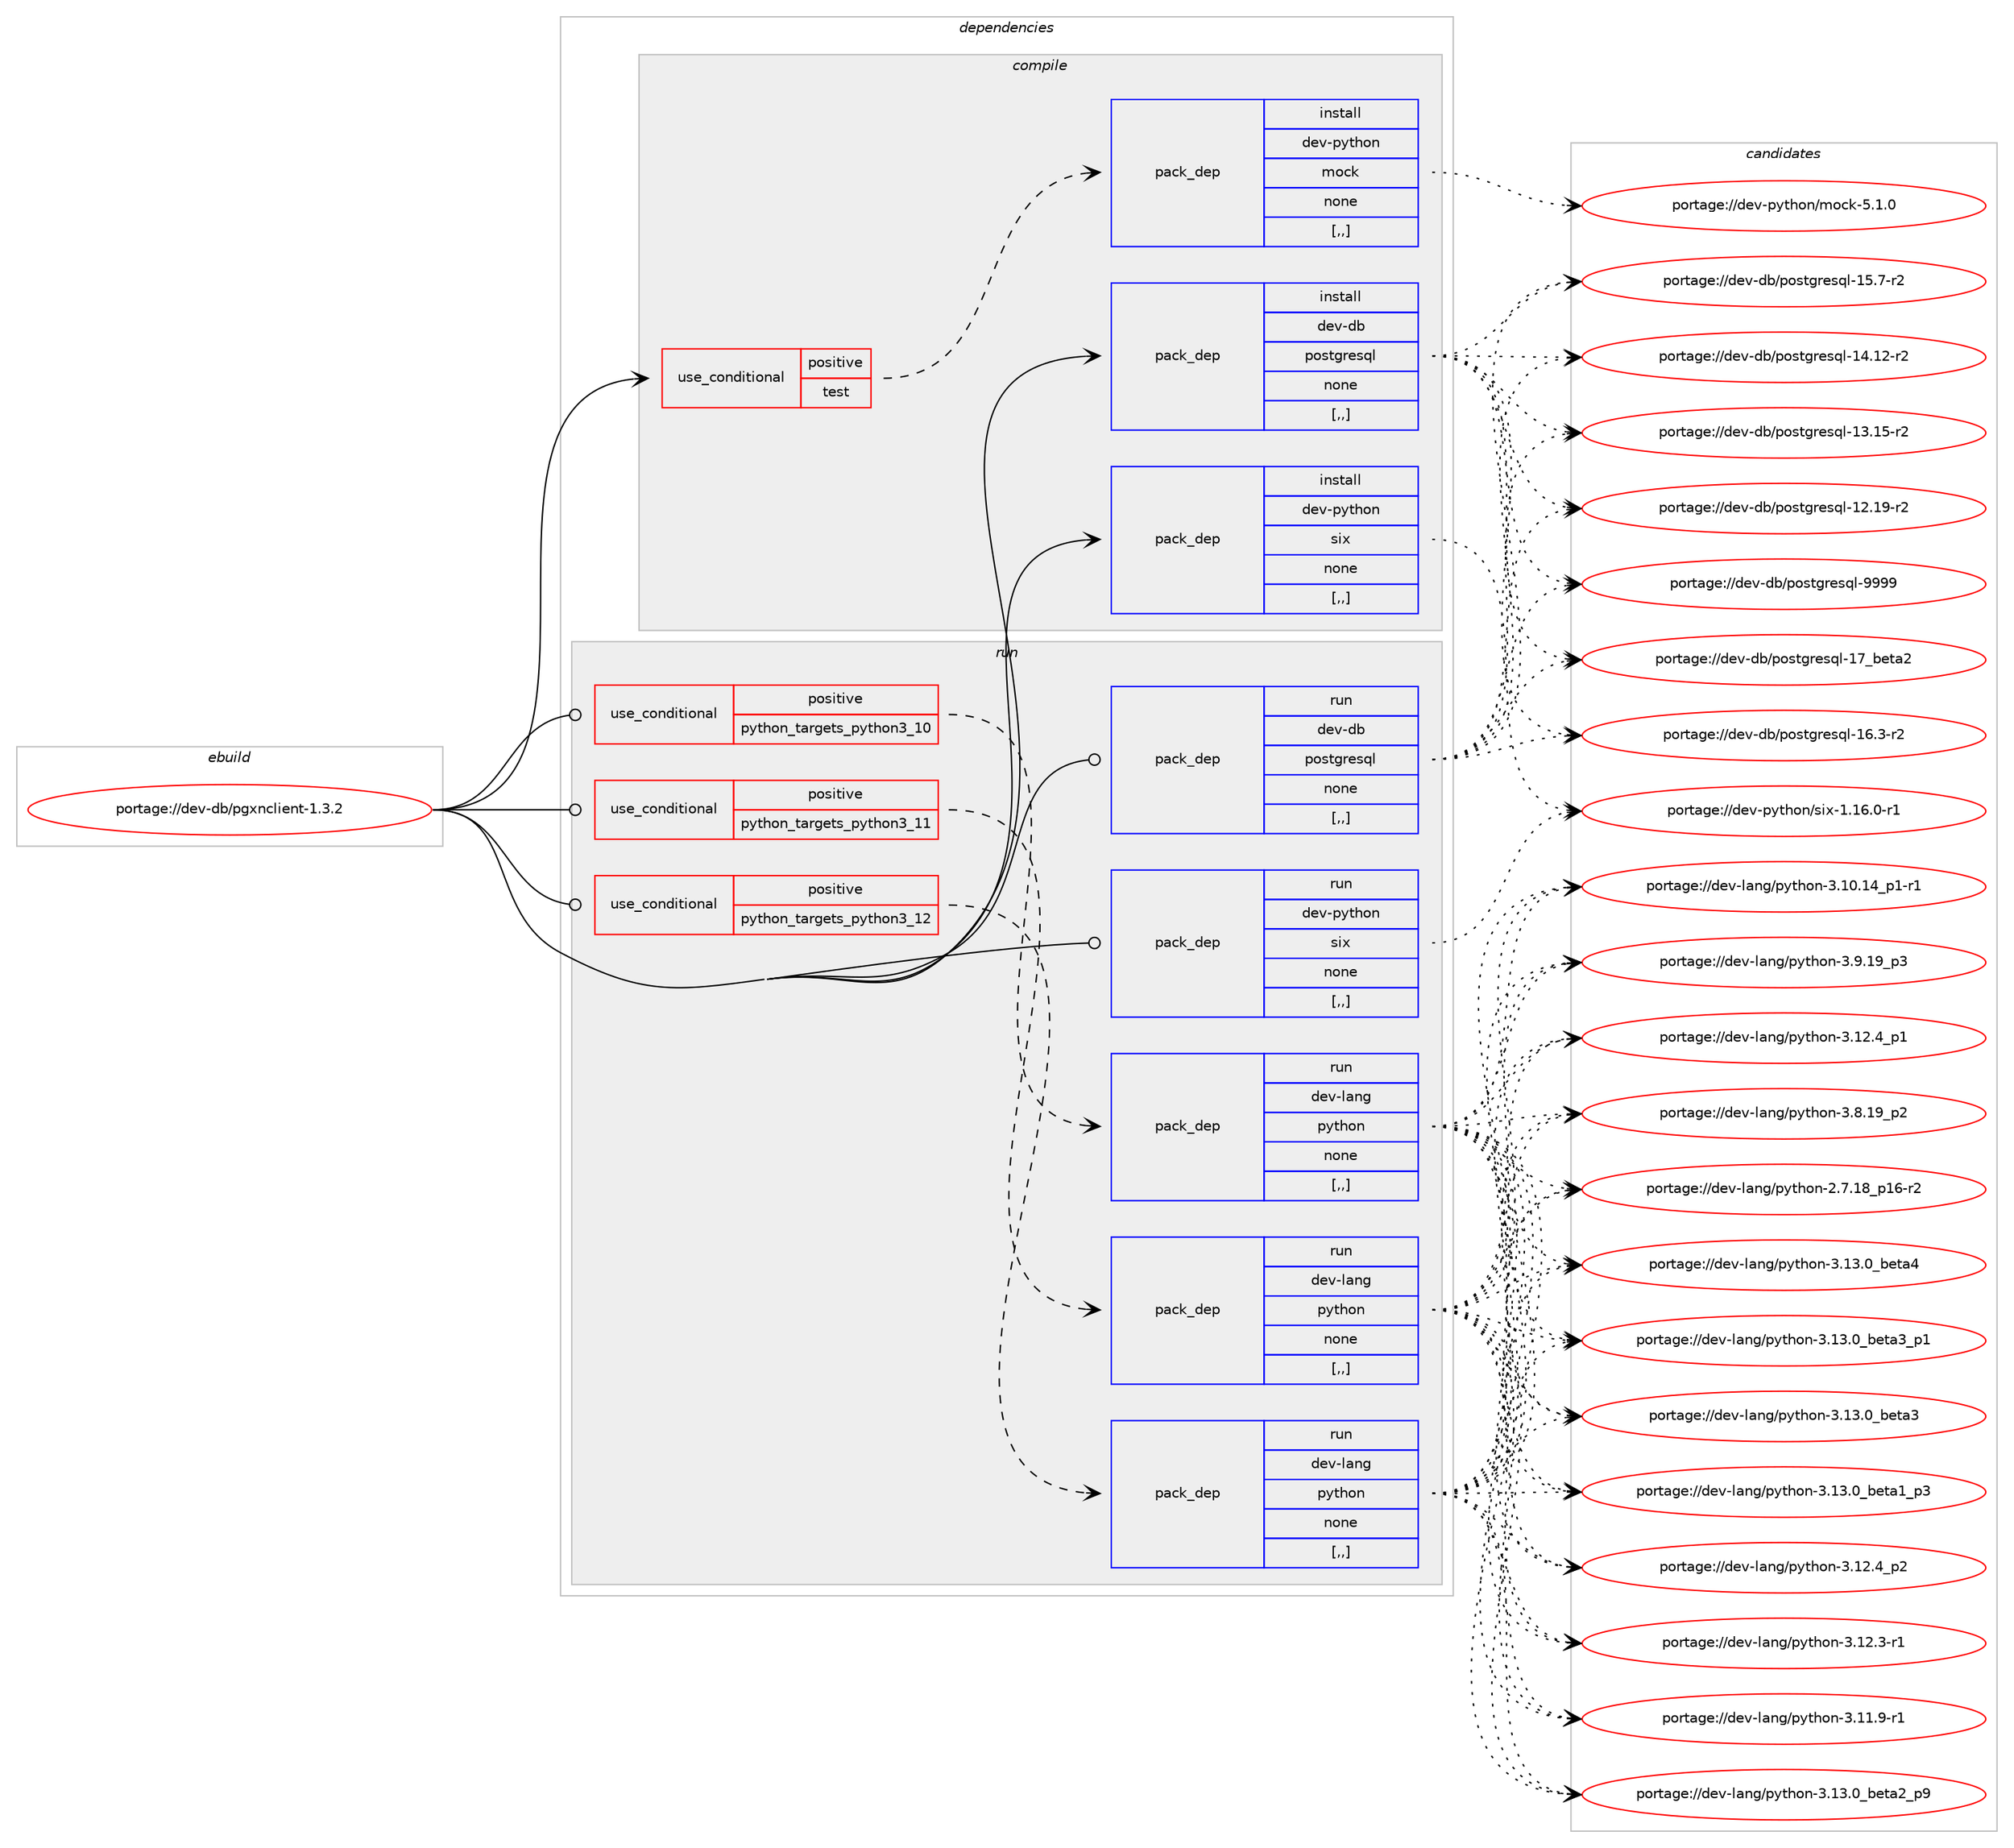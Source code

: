 digraph prolog {

# *************
# Graph options
# *************

newrank=true;
concentrate=true;
compound=true;
graph [rankdir=LR,fontname=Helvetica,fontsize=10,ranksep=1.5];#, ranksep=2.5, nodesep=0.2];
edge  [arrowhead=vee];
node  [fontname=Helvetica,fontsize=10];

# **********
# The ebuild
# **********

subgraph cluster_leftcol {
color=gray;
label=<<i>ebuild</i>>;
id [label="portage://dev-db/pgxnclient-1.3.2", color=red, width=4, href="../dev-db/pgxnclient-1.3.2.svg"];
}

# ****************
# The dependencies
# ****************

subgraph cluster_midcol {
color=gray;
label=<<i>dependencies</i>>;
subgraph cluster_compile {
fillcolor="#eeeeee";
style=filled;
label=<<i>compile</i>>;
subgraph cond18228 {
dependency69799 [label=<<TABLE BORDER="0" CELLBORDER="1" CELLSPACING="0" CELLPADDING="4"><TR><TD ROWSPAN="3" CELLPADDING="10">use_conditional</TD></TR><TR><TD>positive</TD></TR><TR><TD>test</TD></TR></TABLE>>, shape=none, color=red];
subgraph pack50623 {
dependency69800 [label=<<TABLE BORDER="0" CELLBORDER="1" CELLSPACING="0" CELLPADDING="4" WIDTH="220"><TR><TD ROWSPAN="6" CELLPADDING="30">pack_dep</TD></TR><TR><TD WIDTH="110">install</TD></TR><TR><TD>dev-python</TD></TR><TR><TD>mock</TD></TR><TR><TD>none</TD></TR><TR><TD>[,,]</TD></TR></TABLE>>, shape=none, color=blue];
}
dependency69799:e -> dependency69800:w [weight=20,style="dashed",arrowhead="vee"];
}
id:e -> dependency69799:w [weight=20,style="solid",arrowhead="vee"];
subgraph pack50624 {
dependency69801 [label=<<TABLE BORDER="0" CELLBORDER="1" CELLSPACING="0" CELLPADDING="4" WIDTH="220"><TR><TD ROWSPAN="6" CELLPADDING="30">pack_dep</TD></TR><TR><TD WIDTH="110">install</TD></TR><TR><TD>dev-db</TD></TR><TR><TD>postgresql</TD></TR><TR><TD>none</TD></TR><TR><TD>[,,]</TD></TR></TABLE>>, shape=none, color=blue];
}
id:e -> dependency69801:w [weight=20,style="solid",arrowhead="vee"];
subgraph pack50625 {
dependency69802 [label=<<TABLE BORDER="0" CELLBORDER="1" CELLSPACING="0" CELLPADDING="4" WIDTH="220"><TR><TD ROWSPAN="6" CELLPADDING="30">pack_dep</TD></TR><TR><TD WIDTH="110">install</TD></TR><TR><TD>dev-python</TD></TR><TR><TD>six</TD></TR><TR><TD>none</TD></TR><TR><TD>[,,]</TD></TR></TABLE>>, shape=none, color=blue];
}
id:e -> dependency69802:w [weight=20,style="solid",arrowhead="vee"];
}
subgraph cluster_compileandrun {
fillcolor="#eeeeee";
style=filled;
label=<<i>compile and run</i>>;
}
subgraph cluster_run {
fillcolor="#eeeeee";
style=filled;
label=<<i>run</i>>;
subgraph cond18229 {
dependency69803 [label=<<TABLE BORDER="0" CELLBORDER="1" CELLSPACING="0" CELLPADDING="4"><TR><TD ROWSPAN="3" CELLPADDING="10">use_conditional</TD></TR><TR><TD>positive</TD></TR><TR><TD>python_targets_python3_10</TD></TR></TABLE>>, shape=none, color=red];
subgraph pack50626 {
dependency69804 [label=<<TABLE BORDER="0" CELLBORDER="1" CELLSPACING="0" CELLPADDING="4" WIDTH="220"><TR><TD ROWSPAN="6" CELLPADDING="30">pack_dep</TD></TR><TR><TD WIDTH="110">run</TD></TR><TR><TD>dev-lang</TD></TR><TR><TD>python</TD></TR><TR><TD>none</TD></TR><TR><TD>[,,]</TD></TR></TABLE>>, shape=none, color=blue];
}
dependency69803:e -> dependency69804:w [weight=20,style="dashed",arrowhead="vee"];
}
id:e -> dependency69803:w [weight=20,style="solid",arrowhead="odot"];
subgraph cond18230 {
dependency69805 [label=<<TABLE BORDER="0" CELLBORDER="1" CELLSPACING="0" CELLPADDING="4"><TR><TD ROWSPAN="3" CELLPADDING="10">use_conditional</TD></TR><TR><TD>positive</TD></TR><TR><TD>python_targets_python3_11</TD></TR></TABLE>>, shape=none, color=red];
subgraph pack50627 {
dependency69806 [label=<<TABLE BORDER="0" CELLBORDER="1" CELLSPACING="0" CELLPADDING="4" WIDTH="220"><TR><TD ROWSPAN="6" CELLPADDING="30">pack_dep</TD></TR><TR><TD WIDTH="110">run</TD></TR><TR><TD>dev-lang</TD></TR><TR><TD>python</TD></TR><TR><TD>none</TD></TR><TR><TD>[,,]</TD></TR></TABLE>>, shape=none, color=blue];
}
dependency69805:e -> dependency69806:w [weight=20,style="dashed",arrowhead="vee"];
}
id:e -> dependency69805:w [weight=20,style="solid",arrowhead="odot"];
subgraph cond18231 {
dependency69807 [label=<<TABLE BORDER="0" CELLBORDER="1" CELLSPACING="0" CELLPADDING="4"><TR><TD ROWSPAN="3" CELLPADDING="10">use_conditional</TD></TR><TR><TD>positive</TD></TR><TR><TD>python_targets_python3_12</TD></TR></TABLE>>, shape=none, color=red];
subgraph pack50628 {
dependency69808 [label=<<TABLE BORDER="0" CELLBORDER="1" CELLSPACING="0" CELLPADDING="4" WIDTH="220"><TR><TD ROWSPAN="6" CELLPADDING="30">pack_dep</TD></TR><TR><TD WIDTH="110">run</TD></TR><TR><TD>dev-lang</TD></TR><TR><TD>python</TD></TR><TR><TD>none</TD></TR><TR><TD>[,,]</TD></TR></TABLE>>, shape=none, color=blue];
}
dependency69807:e -> dependency69808:w [weight=20,style="dashed",arrowhead="vee"];
}
id:e -> dependency69807:w [weight=20,style="solid",arrowhead="odot"];
subgraph pack50629 {
dependency69809 [label=<<TABLE BORDER="0" CELLBORDER="1" CELLSPACING="0" CELLPADDING="4" WIDTH="220"><TR><TD ROWSPAN="6" CELLPADDING="30">pack_dep</TD></TR><TR><TD WIDTH="110">run</TD></TR><TR><TD>dev-db</TD></TR><TR><TD>postgresql</TD></TR><TR><TD>none</TD></TR><TR><TD>[,,]</TD></TR></TABLE>>, shape=none, color=blue];
}
id:e -> dependency69809:w [weight=20,style="solid",arrowhead="odot"];
subgraph pack50630 {
dependency69810 [label=<<TABLE BORDER="0" CELLBORDER="1" CELLSPACING="0" CELLPADDING="4" WIDTH="220"><TR><TD ROWSPAN="6" CELLPADDING="30">pack_dep</TD></TR><TR><TD WIDTH="110">run</TD></TR><TR><TD>dev-python</TD></TR><TR><TD>six</TD></TR><TR><TD>none</TD></TR><TR><TD>[,,]</TD></TR></TABLE>>, shape=none, color=blue];
}
id:e -> dependency69810:w [weight=20,style="solid",arrowhead="odot"];
}
}

# **************
# The candidates
# **************

subgraph cluster_choices {
rank=same;
color=gray;
label=<<i>candidates</i>>;

subgraph choice50623 {
color=black;
nodesep=1;
choice100101118451121211161041111104710911199107455346494648 [label="portage://dev-python/mock-5.1.0", color=red, width=4,href="../dev-python/mock-5.1.0.svg"];
dependency69800:e -> choice100101118451121211161041111104710911199107455346494648:w [style=dotted,weight="100"];
}
subgraph choice50624 {
color=black;
nodesep=1;
choice1001011184510098471121111151161031141011151131084557575757 [label="portage://dev-db/postgresql-9999", color=red, width=4,href="../dev-db/postgresql-9999.svg"];
choice10010111845100984711211111511610311410111511310845495595981011169750 [label="portage://dev-db/postgresql-17_beta2", color=red, width=4,href="../dev-db/postgresql-17_beta2.svg"];
choice10010111845100984711211111511610311410111511310845495446514511450 [label="portage://dev-db/postgresql-16.3-r2", color=red, width=4,href="../dev-db/postgresql-16.3-r2.svg"];
choice10010111845100984711211111511610311410111511310845495346554511450 [label="portage://dev-db/postgresql-15.7-r2", color=red, width=4,href="../dev-db/postgresql-15.7-r2.svg"];
choice1001011184510098471121111151161031141011151131084549524649504511450 [label="portage://dev-db/postgresql-14.12-r2", color=red, width=4,href="../dev-db/postgresql-14.12-r2.svg"];
choice1001011184510098471121111151161031141011151131084549514649534511450 [label="portage://dev-db/postgresql-13.15-r2", color=red, width=4,href="../dev-db/postgresql-13.15-r2.svg"];
choice1001011184510098471121111151161031141011151131084549504649574511450 [label="portage://dev-db/postgresql-12.19-r2", color=red, width=4,href="../dev-db/postgresql-12.19-r2.svg"];
dependency69801:e -> choice1001011184510098471121111151161031141011151131084557575757:w [style=dotted,weight="100"];
dependency69801:e -> choice10010111845100984711211111511610311410111511310845495595981011169750:w [style=dotted,weight="100"];
dependency69801:e -> choice10010111845100984711211111511610311410111511310845495446514511450:w [style=dotted,weight="100"];
dependency69801:e -> choice10010111845100984711211111511610311410111511310845495346554511450:w [style=dotted,weight="100"];
dependency69801:e -> choice1001011184510098471121111151161031141011151131084549524649504511450:w [style=dotted,weight="100"];
dependency69801:e -> choice1001011184510098471121111151161031141011151131084549514649534511450:w [style=dotted,weight="100"];
dependency69801:e -> choice1001011184510098471121111151161031141011151131084549504649574511450:w [style=dotted,weight="100"];
}
subgraph choice50625 {
color=black;
nodesep=1;
choice1001011184511212111610411111047115105120454946495446484511449 [label="portage://dev-python/six-1.16.0-r1", color=red, width=4,href="../dev-python/six-1.16.0-r1.svg"];
dependency69802:e -> choice1001011184511212111610411111047115105120454946495446484511449:w [style=dotted,weight="100"];
}
subgraph choice50626 {
color=black;
nodesep=1;
choice1001011184510897110103471121211161041111104551464951464895981011169752 [label="portage://dev-lang/python-3.13.0_beta4", color=red, width=4,href="../dev-lang/python-3.13.0_beta4.svg"];
choice10010111845108971101034711212111610411111045514649514648959810111697519511249 [label="portage://dev-lang/python-3.13.0_beta3_p1", color=red, width=4,href="../dev-lang/python-3.13.0_beta3_p1.svg"];
choice1001011184510897110103471121211161041111104551464951464895981011169751 [label="portage://dev-lang/python-3.13.0_beta3", color=red, width=4,href="../dev-lang/python-3.13.0_beta3.svg"];
choice10010111845108971101034711212111610411111045514649514648959810111697509511257 [label="portage://dev-lang/python-3.13.0_beta2_p9", color=red, width=4,href="../dev-lang/python-3.13.0_beta2_p9.svg"];
choice10010111845108971101034711212111610411111045514649514648959810111697499511251 [label="portage://dev-lang/python-3.13.0_beta1_p3", color=red, width=4,href="../dev-lang/python-3.13.0_beta1_p3.svg"];
choice100101118451089711010347112121116104111110455146495046529511250 [label="portage://dev-lang/python-3.12.4_p2", color=red, width=4,href="../dev-lang/python-3.12.4_p2.svg"];
choice100101118451089711010347112121116104111110455146495046529511249 [label="portage://dev-lang/python-3.12.4_p1", color=red, width=4,href="../dev-lang/python-3.12.4_p1.svg"];
choice100101118451089711010347112121116104111110455146495046514511449 [label="portage://dev-lang/python-3.12.3-r1", color=red, width=4,href="../dev-lang/python-3.12.3-r1.svg"];
choice100101118451089711010347112121116104111110455146494946574511449 [label="portage://dev-lang/python-3.11.9-r1", color=red, width=4,href="../dev-lang/python-3.11.9-r1.svg"];
choice100101118451089711010347112121116104111110455146494846495295112494511449 [label="portage://dev-lang/python-3.10.14_p1-r1", color=red, width=4,href="../dev-lang/python-3.10.14_p1-r1.svg"];
choice100101118451089711010347112121116104111110455146574649579511251 [label="portage://dev-lang/python-3.9.19_p3", color=red, width=4,href="../dev-lang/python-3.9.19_p3.svg"];
choice100101118451089711010347112121116104111110455146564649579511250 [label="portage://dev-lang/python-3.8.19_p2", color=red, width=4,href="../dev-lang/python-3.8.19_p2.svg"];
choice100101118451089711010347112121116104111110455046554649569511249544511450 [label="portage://dev-lang/python-2.7.18_p16-r2", color=red, width=4,href="../dev-lang/python-2.7.18_p16-r2.svg"];
dependency69804:e -> choice1001011184510897110103471121211161041111104551464951464895981011169752:w [style=dotted,weight="100"];
dependency69804:e -> choice10010111845108971101034711212111610411111045514649514648959810111697519511249:w [style=dotted,weight="100"];
dependency69804:e -> choice1001011184510897110103471121211161041111104551464951464895981011169751:w [style=dotted,weight="100"];
dependency69804:e -> choice10010111845108971101034711212111610411111045514649514648959810111697509511257:w [style=dotted,weight="100"];
dependency69804:e -> choice10010111845108971101034711212111610411111045514649514648959810111697499511251:w [style=dotted,weight="100"];
dependency69804:e -> choice100101118451089711010347112121116104111110455146495046529511250:w [style=dotted,weight="100"];
dependency69804:e -> choice100101118451089711010347112121116104111110455146495046529511249:w [style=dotted,weight="100"];
dependency69804:e -> choice100101118451089711010347112121116104111110455146495046514511449:w [style=dotted,weight="100"];
dependency69804:e -> choice100101118451089711010347112121116104111110455146494946574511449:w [style=dotted,weight="100"];
dependency69804:e -> choice100101118451089711010347112121116104111110455146494846495295112494511449:w [style=dotted,weight="100"];
dependency69804:e -> choice100101118451089711010347112121116104111110455146574649579511251:w [style=dotted,weight="100"];
dependency69804:e -> choice100101118451089711010347112121116104111110455146564649579511250:w [style=dotted,weight="100"];
dependency69804:e -> choice100101118451089711010347112121116104111110455046554649569511249544511450:w [style=dotted,weight="100"];
}
subgraph choice50627 {
color=black;
nodesep=1;
choice1001011184510897110103471121211161041111104551464951464895981011169752 [label="portage://dev-lang/python-3.13.0_beta4", color=red, width=4,href="../dev-lang/python-3.13.0_beta4.svg"];
choice10010111845108971101034711212111610411111045514649514648959810111697519511249 [label="portage://dev-lang/python-3.13.0_beta3_p1", color=red, width=4,href="../dev-lang/python-3.13.0_beta3_p1.svg"];
choice1001011184510897110103471121211161041111104551464951464895981011169751 [label="portage://dev-lang/python-3.13.0_beta3", color=red, width=4,href="../dev-lang/python-3.13.0_beta3.svg"];
choice10010111845108971101034711212111610411111045514649514648959810111697509511257 [label="portage://dev-lang/python-3.13.0_beta2_p9", color=red, width=4,href="../dev-lang/python-3.13.0_beta2_p9.svg"];
choice10010111845108971101034711212111610411111045514649514648959810111697499511251 [label="portage://dev-lang/python-3.13.0_beta1_p3", color=red, width=4,href="../dev-lang/python-3.13.0_beta1_p3.svg"];
choice100101118451089711010347112121116104111110455146495046529511250 [label="portage://dev-lang/python-3.12.4_p2", color=red, width=4,href="../dev-lang/python-3.12.4_p2.svg"];
choice100101118451089711010347112121116104111110455146495046529511249 [label="portage://dev-lang/python-3.12.4_p1", color=red, width=4,href="../dev-lang/python-3.12.4_p1.svg"];
choice100101118451089711010347112121116104111110455146495046514511449 [label="portage://dev-lang/python-3.12.3-r1", color=red, width=4,href="../dev-lang/python-3.12.3-r1.svg"];
choice100101118451089711010347112121116104111110455146494946574511449 [label="portage://dev-lang/python-3.11.9-r1", color=red, width=4,href="../dev-lang/python-3.11.9-r1.svg"];
choice100101118451089711010347112121116104111110455146494846495295112494511449 [label="portage://dev-lang/python-3.10.14_p1-r1", color=red, width=4,href="../dev-lang/python-3.10.14_p1-r1.svg"];
choice100101118451089711010347112121116104111110455146574649579511251 [label="portage://dev-lang/python-3.9.19_p3", color=red, width=4,href="../dev-lang/python-3.9.19_p3.svg"];
choice100101118451089711010347112121116104111110455146564649579511250 [label="portage://dev-lang/python-3.8.19_p2", color=red, width=4,href="../dev-lang/python-3.8.19_p2.svg"];
choice100101118451089711010347112121116104111110455046554649569511249544511450 [label="portage://dev-lang/python-2.7.18_p16-r2", color=red, width=4,href="../dev-lang/python-2.7.18_p16-r2.svg"];
dependency69806:e -> choice1001011184510897110103471121211161041111104551464951464895981011169752:w [style=dotted,weight="100"];
dependency69806:e -> choice10010111845108971101034711212111610411111045514649514648959810111697519511249:w [style=dotted,weight="100"];
dependency69806:e -> choice1001011184510897110103471121211161041111104551464951464895981011169751:w [style=dotted,weight="100"];
dependency69806:e -> choice10010111845108971101034711212111610411111045514649514648959810111697509511257:w [style=dotted,weight="100"];
dependency69806:e -> choice10010111845108971101034711212111610411111045514649514648959810111697499511251:w [style=dotted,weight="100"];
dependency69806:e -> choice100101118451089711010347112121116104111110455146495046529511250:w [style=dotted,weight="100"];
dependency69806:e -> choice100101118451089711010347112121116104111110455146495046529511249:w [style=dotted,weight="100"];
dependency69806:e -> choice100101118451089711010347112121116104111110455146495046514511449:w [style=dotted,weight="100"];
dependency69806:e -> choice100101118451089711010347112121116104111110455146494946574511449:w [style=dotted,weight="100"];
dependency69806:e -> choice100101118451089711010347112121116104111110455146494846495295112494511449:w [style=dotted,weight="100"];
dependency69806:e -> choice100101118451089711010347112121116104111110455146574649579511251:w [style=dotted,weight="100"];
dependency69806:e -> choice100101118451089711010347112121116104111110455146564649579511250:w [style=dotted,weight="100"];
dependency69806:e -> choice100101118451089711010347112121116104111110455046554649569511249544511450:w [style=dotted,weight="100"];
}
subgraph choice50628 {
color=black;
nodesep=1;
choice1001011184510897110103471121211161041111104551464951464895981011169752 [label="portage://dev-lang/python-3.13.0_beta4", color=red, width=4,href="../dev-lang/python-3.13.0_beta4.svg"];
choice10010111845108971101034711212111610411111045514649514648959810111697519511249 [label="portage://dev-lang/python-3.13.0_beta3_p1", color=red, width=4,href="../dev-lang/python-3.13.0_beta3_p1.svg"];
choice1001011184510897110103471121211161041111104551464951464895981011169751 [label="portage://dev-lang/python-3.13.0_beta3", color=red, width=4,href="../dev-lang/python-3.13.0_beta3.svg"];
choice10010111845108971101034711212111610411111045514649514648959810111697509511257 [label="portage://dev-lang/python-3.13.0_beta2_p9", color=red, width=4,href="../dev-lang/python-3.13.0_beta2_p9.svg"];
choice10010111845108971101034711212111610411111045514649514648959810111697499511251 [label="portage://dev-lang/python-3.13.0_beta1_p3", color=red, width=4,href="../dev-lang/python-3.13.0_beta1_p3.svg"];
choice100101118451089711010347112121116104111110455146495046529511250 [label="portage://dev-lang/python-3.12.4_p2", color=red, width=4,href="../dev-lang/python-3.12.4_p2.svg"];
choice100101118451089711010347112121116104111110455146495046529511249 [label="portage://dev-lang/python-3.12.4_p1", color=red, width=4,href="../dev-lang/python-3.12.4_p1.svg"];
choice100101118451089711010347112121116104111110455146495046514511449 [label="portage://dev-lang/python-3.12.3-r1", color=red, width=4,href="../dev-lang/python-3.12.3-r1.svg"];
choice100101118451089711010347112121116104111110455146494946574511449 [label="portage://dev-lang/python-3.11.9-r1", color=red, width=4,href="../dev-lang/python-3.11.9-r1.svg"];
choice100101118451089711010347112121116104111110455146494846495295112494511449 [label="portage://dev-lang/python-3.10.14_p1-r1", color=red, width=4,href="../dev-lang/python-3.10.14_p1-r1.svg"];
choice100101118451089711010347112121116104111110455146574649579511251 [label="portage://dev-lang/python-3.9.19_p3", color=red, width=4,href="../dev-lang/python-3.9.19_p3.svg"];
choice100101118451089711010347112121116104111110455146564649579511250 [label="portage://dev-lang/python-3.8.19_p2", color=red, width=4,href="../dev-lang/python-3.8.19_p2.svg"];
choice100101118451089711010347112121116104111110455046554649569511249544511450 [label="portage://dev-lang/python-2.7.18_p16-r2", color=red, width=4,href="../dev-lang/python-2.7.18_p16-r2.svg"];
dependency69808:e -> choice1001011184510897110103471121211161041111104551464951464895981011169752:w [style=dotted,weight="100"];
dependency69808:e -> choice10010111845108971101034711212111610411111045514649514648959810111697519511249:w [style=dotted,weight="100"];
dependency69808:e -> choice1001011184510897110103471121211161041111104551464951464895981011169751:w [style=dotted,weight="100"];
dependency69808:e -> choice10010111845108971101034711212111610411111045514649514648959810111697509511257:w [style=dotted,weight="100"];
dependency69808:e -> choice10010111845108971101034711212111610411111045514649514648959810111697499511251:w [style=dotted,weight="100"];
dependency69808:e -> choice100101118451089711010347112121116104111110455146495046529511250:w [style=dotted,weight="100"];
dependency69808:e -> choice100101118451089711010347112121116104111110455146495046529511249:w [style=dotted,weight="100"];
dependency69808:e -> choice100101118451089711010347112121116104111110455146495046514511449:w [style=dotted,weight="100"];
dependency69808:e -> choice100101118451089711010347112121116104111110455146494946574511449:w [style=dotted,weight="100"];
dependency69808:e -> choice100101118451089711010347112121116104111110455146494846495295112494511449:w [style=dotted,weight="100"];
dependency69808:e -> choice100101118451089711010347112121116104111110455146574649579511251:w [style=dotted,weight="100"];
dependency69808:e -> choice100101118451089711010347112121116104111110455146564649579511250:w [style=dotted,weight="100"];
dependency69808:e -> choice100101118451089711010347112121116104111110455046554649569511249544511450:w [style=dotted,weight="100"];
}
subgraph choice50629 {
color=black;
nodesep=1;
choice1001011184510098471121111151161031141011151131084557575757 [label="portage://dev-db/postgresql-9999", color=red, width=4,href="../dev-db/postgresql-9999.svg"];
choice10010111845100984711211111511610311410111511310845495595981011169750 [label="portage://dev-db/postgresql-17_beta2", color=red, width=4,href="../dev-db/postgresql-17_beta2.svg"];
choice10010111845100984711211111511610311410111511310845495446514511450 [label="portage://dev-db/postgresql-16.3-r2", color=red, width=4,href="../dev-db/postgresql-16.3-r2.svg"];
choice10010111845100984711211111511610311410111511310845495346554511450 [label="portage://dev-db/postgresql-15.7-r2", color=red, width=4,href="../dev-db/postgresql-15.7-r2.svg"];
choice1001011184510098471121111151161031141011151131084549524649504511450 [label="portage://dev-db/postgresql-14.12-r2", color=red, width=4,href="../dev-db/postgresql-14.12-r2.svg"];
choice1001011184510098471121111151161031141011151131084549514649534511450 [label="portage://dev-db/postgresql-13.15-r2", color=red, width=4,href="../dev-db/postgresql-13.15-r2.svg"];
choice1001011184510098471121111151161031141011151131084549504649574511450 [label="portage://dev-db/postgresql-12.19-r2", color=red, width=4,href="../dev-db/postgresql-12.19-r2.svg"];
dependency69809:e -> choice1001011184510098471121111151161031141011151131084557575757:w [style=dotted,weight="100"];
dependency69809:e -> choice10010111845100984711211111511610311410111511310845495595981011169750:w [style=dotted,weight="100"];
dependency69809:e -> choice10010111845100984711211111511610311410111511310845495446514511450:w [style=dotted,weight="100"];
dependency69809:e -> choice10010111845100984711211111511610311410111511310845495346554511450:w [style=dotted,weight="100"];
dependency69809:e -> choice1001011184510098471121111151161031141011151131084549524649504511450:w [style=dotted,weight="100"];
dependency69809:e -> choice1001011184510098471121111151161031141011151131084549514649534511450:w [style=dotted,weight="100"];
dependency69809:e -> choice1001011184510098471121111151161031141011151131084549504649574511450:w [style=dotted,weight="100"];
}
subgraph choice50630 {
color=black;
nodesep=1;
choice1001011184511212111610411111047115105120454946495446484511449 [label="portage://dev-python/six-1.16.0-r1", color=red, width=4,href="../dev-python/six-1.16.0-r1.svg"];
dependency69810:e -> choice1001011184511212111610411111047115105120454946495446484511449:w [style=dotted,weight="100"];
}
}

}
